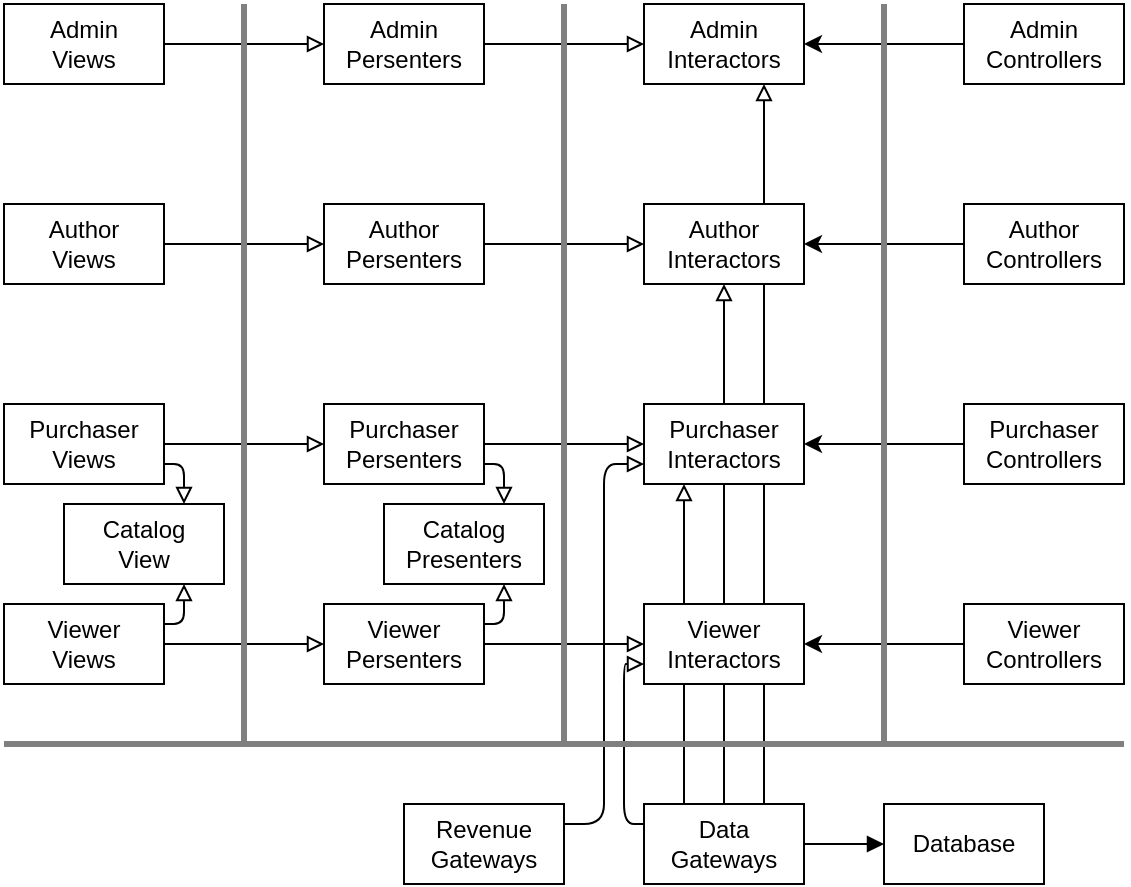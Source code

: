 <mxfile>
    <diagram id="L7TfRsKQ-f1uxlttuAcf" name="Page-1">
        <mxGraphModel dx="2026" dy="1162" grid="1" gridSize="10" guides="1" tooltips="1" connect="1" arrows="1" fold="1" page="1" pageScale="1" pageWidth="850" pageHeight="1100" math="0" shadow="0">
            <root>
                <mxCell id="0"/>
                <mxCell id="1" parent="0"/>
                <mxCell id="50" style="edgeStyle=orthogonalEdgeStyle;html=1;exitX=0.25;exitY=0;exitDx=0;exitDy=0;entryX=0.25;entryY=1;entryDx=0;entryDy=0;strokeColor=#000000;strokeWidth=1;endArrow=block;endFill=0;" edge="1" parent="1" source="25" target="17">
                    <mxGeometry relative="1" as="geometry"/>
                </mxCell>
                <mxCell id="49" style="edgeStyle=orthogonalEdgeStyle;html=1;entryX=0.5;entryY=1;entryDx=0;entryDy=0;strokeColor=#000000;strokeWidth=1;endArrow=block;endFill=0;" edge="1" parent="1" source="25" target="16">
                    <mxGeometry relative="1" as="geometry"/>
                </mxCell>
                <mxCell id="48" style="edgeStyle=orthogonalEdgeStyle;html=1;exitX=0.75;exitY=0;exitDx=0;exitDy=0;entryX=0.75;entryY=1;entryDx=0;entryDy=0;strokeColor=#000000;strokeWidth=1;endArrow=block;endFill=0;" edge="1" parent="1" source="25" target="15">
                    <mxGeometry relative="1" as="geometry"/>
                </mxCell>
                <mxCell id="31" style="edgeStyle=none;html=1;entryX=0;entryY=0.5;entryDx=0;entryDy=0;strokeColor=#000000;strokeWidth=1;endArrow=block;endFill=0;" edge="1" parent="1" source="2" target="7">
                    <mxGeometry relative="1" as="geometry"/>
                </mxCell>
                <mxCell id="2" value="Admin&lt;br&gt;Views" style="rounded=0;whiteSpace=wrap;html=1;" vertex="1" parent="1">
                    <mxGeometry x="40" y="40" width="80" height="40" as="geometry"/>
                </mxCell>
                <mxCell id="32" style="edgeStyle=none;html=1;strokeColor=#000000;strokeWidth=1;endArrow=block;endFill=0;" edge="1" parent="1" source="3" target="8">
                    <mxGeometry relative="1" as="geometry"/>
                </mxCell>
                <mxCell id="3" value="Author&lt;br&gt;Views" style="rounded=0;whiteSpace=wrap;html=1;" vertex="1" parent="1">
                    <mxGeometry x="40" y="140" width="80" height="40" as="geometry"/>
                </mxCell>
                <mxCell id="33" style="edgeStyle=none;html=1;strokeColor=#000000;strokeWidth=1;endArrow=block;endFill=0;" edge="1" parent="1" source="4" target="9">
                    <mxGeometry relative="1" as="geometry"/>
                </mxCell>
                <mxCell id="36" style="edgeStyle=orthogonalEdgeStyle;html=1;exitX=1;exitY=0.75;exitDx=0;exitDy=0;entryX=0.75;entryY=0;entryDx=0;entryDy=0;strokeColor=#000000;strokeWidth=1;endArrow=block;endFill=0;" edge="1" parent="1" source="4" target="6">
                    <mxGeometry relative="1" as="geometry"/>
                </mxCell>
                <mxCell id="4" value="Purchaser&lt;br&gt;Views" style="rounded=0;whiteSpace=wrap;html=1;" vertex="1" parent="1">
                    <mxGeometry x="40" y="240" width="80" height="40" as="geometry"/>
                </mxCell>
                <mxCell id="34" style="edgeStyle=none;html=1;entryX=0;entryY=0.5;entryDx=0;entryDy=0;strokeColor=#000000;strokeWidth=1;endArrow=block;endFill=0;" edge="1" parent="1" source="5" target="10">
                    <mxGeometry relative="1" as="geometry"/>
                </mxCell>
                <mxCell id="37" style="edgeStyle=orthogonalEdgeStyle;html=1;exitX=1;exitY=0.25;exitDx=0;exitDy=0;entryX=0.75;entryY=1;entryDx=0;entryDy=0;strokeColor=#000000;strokeWidth=1;endArrow=block;endFill=0;" edge="1" parent="1" source="5" target="6">
                    <mxGeometry relative="1" as="geometry"/>
                </mxCell>
                <mxCell id="5" value="Viewer&lt;br&gt;Views" style="rounded=0;whiteSpace=wrap;html=1;" vertex="1" parent="1">
                    <mxGeometry x="40" y="340" width="80" height="40" as="geometry"/>
                </mxCell>
                <mxCell id="6" value="Catalog&lt;br&gt;View" style="rounded=0;whiteSpace=wrap;html=1;" vertex="1" parent="1">
                    <mxGeometry x="70" y="290" width="80" height="40" as="geometry"/>
                </mxCell>
                <mxCell id="38" style="edgeStyle=orthogonalEdgeStyle;html=1;strokeColor=#000000;strokeWidth=1;endArrow=block;endFill=0;" edge="1" parent="1" source="7" target="15">
                    <mxGeometry relative="1" as="geometry"/>
                </mxCell>
                <mxCell id="7" value="Admin&lt;br&gt;Persenters" style="rounded=0;whiteSpace=wrap;html=1;" vertex="1" parent="1">
                    <mxGeometry x="200" y="40" width="80" height="40" as="geometry"/>
                </mxCell>
                <mxCell id="39" style="edgeStyle=orthogonalEdgeStyle;html=1;entryX=0;entryY=0.5;entryDx=0;entryDy=0;strokeColor=#000000;strokeWidth=1;endArrow=block;endFill=0;" edge="1" parent="1" source="8" target="16">
                    <mxGeometry relative="1" as="geometry"/>
                </mxCell>
                <mxCell id="8" value="Author&lt;br&gt;Persenters" style="rounded=0;whiteSpace=wrap;html=1;" vertex="1" parent="1">
                    <mxGeometry x="200" y="140" width="80" height="40" as="geometry"/>
                </mxCell>
                <mxCell id="40" style="edgeStyle=orthogonalEdgeStyle;html=1;entryX=0;entryY=0.5;entryDx=0;entryDy=0;strokeColor=#000000;strokeWidth=1;endArrow=block;endFill=0;" edge="1" parent="1" source="9" target="17">
                    <mxGeometry relative="1" as="geometry"/>
                </mxCell>
                <mxCell id="43" style="edgeStyle=orthogonalEdgeStyle;html=1;exitX=1;exitY=0.75;exitDx=0;exitDy=0;entryX=0.75;entryY=0;entryDx=0;entryDy=0;strokeColor=#000000;strokeWidth=1;endArrow=block;endFill=0;" edge="1" parent="1" source="9" target="11">
                    <mxGeometry relative="1" as="geometry"/>
                </mxCell>
                <mxCell id="9" value="Purchaser&lt;br&gt;Persenters" style="rounded=0;whiteSpace=wrap;html=1;" vertex="1" parent="1">
                    <mxGeometry x="200" y="240" width="80" height="40" as="geometry"/>
                </mxCell>
                <mxCell id="41" style="edgeStyle=orthogonalEdgeStyle;html=1;entryX=0;entryY=0.5;entryDx=0;entryDy=0;strokeColor=#000000;strokeWidth=1;endArrow=block;endFill=0;" edge="1" parent="1" source="10" target="18">
                    <mxGeometry relative="1" as="geometry"/>
                </mxCell>
                <mxCell id="42" style="edgeStyle=orthogonalEdgeStyle;html=1;exitX=1;exitY=0.25;exitDx=0;exitDy=0;entryX=0.75;entryY=1;entryDx=0;entryDy=0;strokeColor=#000000;strokeWidth=1;endArrow=block;endFill=0;" edge="1" parent="1" source="10" target="11">
                    <mxGeometry relative="1" as="geometry"/>
                </mxCell>
                <mxCell id="10" value="Viewer&lt;br&gt;Persenters" style="rounded=0;whiteSpace=wrap;html=1;" vertex="1" parent="1">
                    <mxGeometry x="200" y="340" width="80" height="40" as="geometry"/>
                </mxCell>
                <mxCell id="11" value="Catalog&lt;br&gt;Presenters" style="rounded=0;whiteSpace=wrap;html=1;" vertex="1" parent="1">
                    <mxGeometry x="230" y="290" width="80" height="40" as="geometry"/>
                </mxCell>
                <mxCell id="15" value="Admin&lt;br&gt;Interactors" style="rounded=0;whiteSpace=wrap;html=1;" vertex="1" parent="1">
                    <mxGeometry x="360" y="40" width="80" height="40" as="geometry"/>
                </mxCell>
                <mxCell id="16" value="Author&lt;br&gt;Interactors" style="rounded=0;whiteSpace=wrap;html=1;" vertex="1" parent="1">
                    <mxGeometry x="360" y="140" width="80" height="40" as="geometry"/>
                </mxCell>
                <mxCell id="17" value="Purchaser&lt;br&gt;Interactors" style="rounded=0;whiteSpace=wrap;html=1;" vertex="1" parent="1">
                    <mxGeometry x="360" y="240" width="80" height="40" as="geometry"/>
                </mxCell>
                <mxCell id="18" value="Viewer&lt;br&gt;Interactors" style="rounded=0;whiteSpace=wrap;html=1;" vertex="1" parent="1">
                    <mxGeometry x="360" y="340" width="80" height="40" as="geometry"/>
                </mxCell>
                <mxCell id="44" style="edgeStyle=orthogonalEdgeStyle;html=1;entryX=1;entryY=0.5;entryDx=0;entryDy=0;strokeColor=#000000;strokeWidth=1;endArrow=classic;endFill=1;" edge="1" parent="1" source="20" target="15">
                    <mxGeometry relative="1" as="geometry"/>
                </mxCell>
                <mxCell id="20" value="Admin&lt;br&gt;Controllers" style="rounded=0;whiteSpace=wrap;html=1;" vertex="1" parent="1">
                    <mxGeometry x="520" y="40" width="80" height="40" as="geometry"/>
                </mxCell>
                <mxCell id="45" style="edgeStyle=orthogonalEdgeStyle;html=1;strokeColor=#000000;strokeWidth=1;endArrow=classic;endFill=1;" edge="1" parent="1" source="21" target="16">
                    <mxGeometry relative="1" as="geometry"/>
                </mxCell>
                <mxCell id="21" value="Author&lt;br&gt;Controllers" style="rounded=0;whiteSpace=wrap;html=1;" vertex="1" parent="1">
                    <mxGeometry x="520" y="140" width="80" height="40" as="geometry"/>
                </mxCell>
                <mxCell id="46" style="edgeStyle=orthogonalEdgeStyle;html=1;entryX=1;entryY=0.5;entryDx=0;entryDy=0;strokeColor=#000000;strokeWidth=1;endArrow=classic;endFill=1;" edge="1" parent="1" source="22" target="17">
                    <mxGeometry relative="1" as="geometry"/>
                </mxCell>
                <mxCell id="22" value="Purchaser&lt;br&gt;Controllers" style="rounded=0;whiteSpace=wrap;html=1;" vertex="1" parent="1">
                    <mxGeometry x="520" y="240" width="80" height="40" as="geometry"/>
                </mxCell>
                <mxCell id="47" style="edgeStyle=orthogonalEdgeStyle;html=1;entryX=1;entryY=0.5;entryDx=0;entryDy=0;strokeColor=#000000;strokeWidth=1;endArrow=classic;endFill=1;" edge="1" parent="1" source="23" target="18">
                    <mxGeometry relative="1" as="geometry"/>
                </mxCell>
                <mxCell id="23" value="Viewer&lt;br&gt;Controllers" style="rounded=0;whiteSpace=wrap;html=1;" vertex="1" parent="1">
                    <mxGeometry x="520" y="340" width="80" height="40" as="geometry"/>
                </mxCell>
                <mxCell id="51" style="edgeStyle=orthogonalEdgeStyle;html=1;exitX=1;exitY=0.25;exitDx=0;exitDy=0;entryX=0;entryY=0.75;entryDx=0;entryDy=0;strokeColor=#000000;strokeWidth=1;endArrow=block;endFill=0;" edge="1" parent="1" source="24" target="17">
                    <mxGeometry relative="1" as="geometry"/>
                </mxCell>
                <mxCell id="24" value="Revenue&lt;br&gt;Gateways" style="rounded=0;whiteSpace=wrap;html=1;" vertex="1" parent="1">
                    <mxGeometry x="240" y="440" width="80" height="40" as="geometry"/>
                </mxCell>
                <mxCell id="52" style="edgeStyle=orthogonalEdgeStyle;html=1;exitX=0;exitY=0.25;exitDx=0;exitDy=0;entryX=0;entryY=0.75;entryDx=0;entryDy=0;strokeColor=#000000;strokeWidth=1;endArrow=block;endFill=0;" edge="1" parent="1" source="25" target="18">
                    <mxGeometry relative="1" as="geometry"/>
                </mxCell>
                <mxCell id="53" style="edgeStyle=orthogonalEdgeStyle;html=1;entryX=0;entryY=0.5;entryDx=0;entryDy=0;strokeColor=#000000;strokeWidth=1;endArrow=block;endFill=1;" edge="1" parent="1" source="25" target="26">
                    <mxGeometry relative="1" as="geometry"/>
                </mxCell>
                <mxCell id="25" value="Data&lt;br&gt;Gateways" style="rounded=0;whiteSpace=wrap;html=1;" vertex="1" parent="1">
                    <mxGeometry x="360" y="440" width="80" height="40" as="geometry"/>
                </mxCell>
                <mxCell id="26" value="Database" style="rounded=0;whiteSpace=wrap;html=1;" vertex="1" parent="1">
                    <mxGeometry x="480" y="440" width="80" height="40" as="geometry"/>
                </mxCell>
                <mxCell id="27" value="" style="endArrow=none;html=1;strokeWidth=3;strokeColor=#808080;" edge="1" parent="1">
                    <mxGeometry width="50" height="50" relative="1" as="geometry">
                        <mxPoint x="160" y="410" as="sourcePoint"/>
                        <mxPoint x="160" y="40" as="targetPoint"/>
                    </mxGeometry>
                </mxCell>
                <mxCell id="28" value="" style="endArrow=none;html=1;strokeWidth=3;strokeColor=#808080;" edge="1" parent="1">
                    <mxGeometry width="50" height="50" relative="1" as="geometry">
                        <mxPoint x="320" y="410" as="sourcePoint"/>
                        <mxPoint x="320" y="40" as="targetPoint"/>
                    </mxGeometry>
                </mxCell>
                <mxCell id="29" value="" style="endArrow=none;html=1;strokeWidth=3;strokeColor=#808080;" edge="1" parent="1">
                    <mxGeometry width="50" height="50" relative="1" as="geometry">
                        <mxPoint x="480" y="410" as="sourcePoint"/>
                        <mxPoint x="480" y="40" as="targetPoint"/>
                    </mxGeometry>
                </mxCell>
                <mxCell id="30" value="" style="endArrow=none;html=1;strokeWidth=3;strokeColor=#808080;" edge="1" parent="1">
                    <mxGeometry width="50" height="50" relative="1" as="geometry">
                        <mxPoint x="40" y="410" as="sourcePoint"/>
                        <mxPoint x="600" y="410" as="targetPoint"/>
                    </mxGeometry>
                </mxCell>
            </root>
        </mxGraphModel>
    </diagram>
</mxfile>